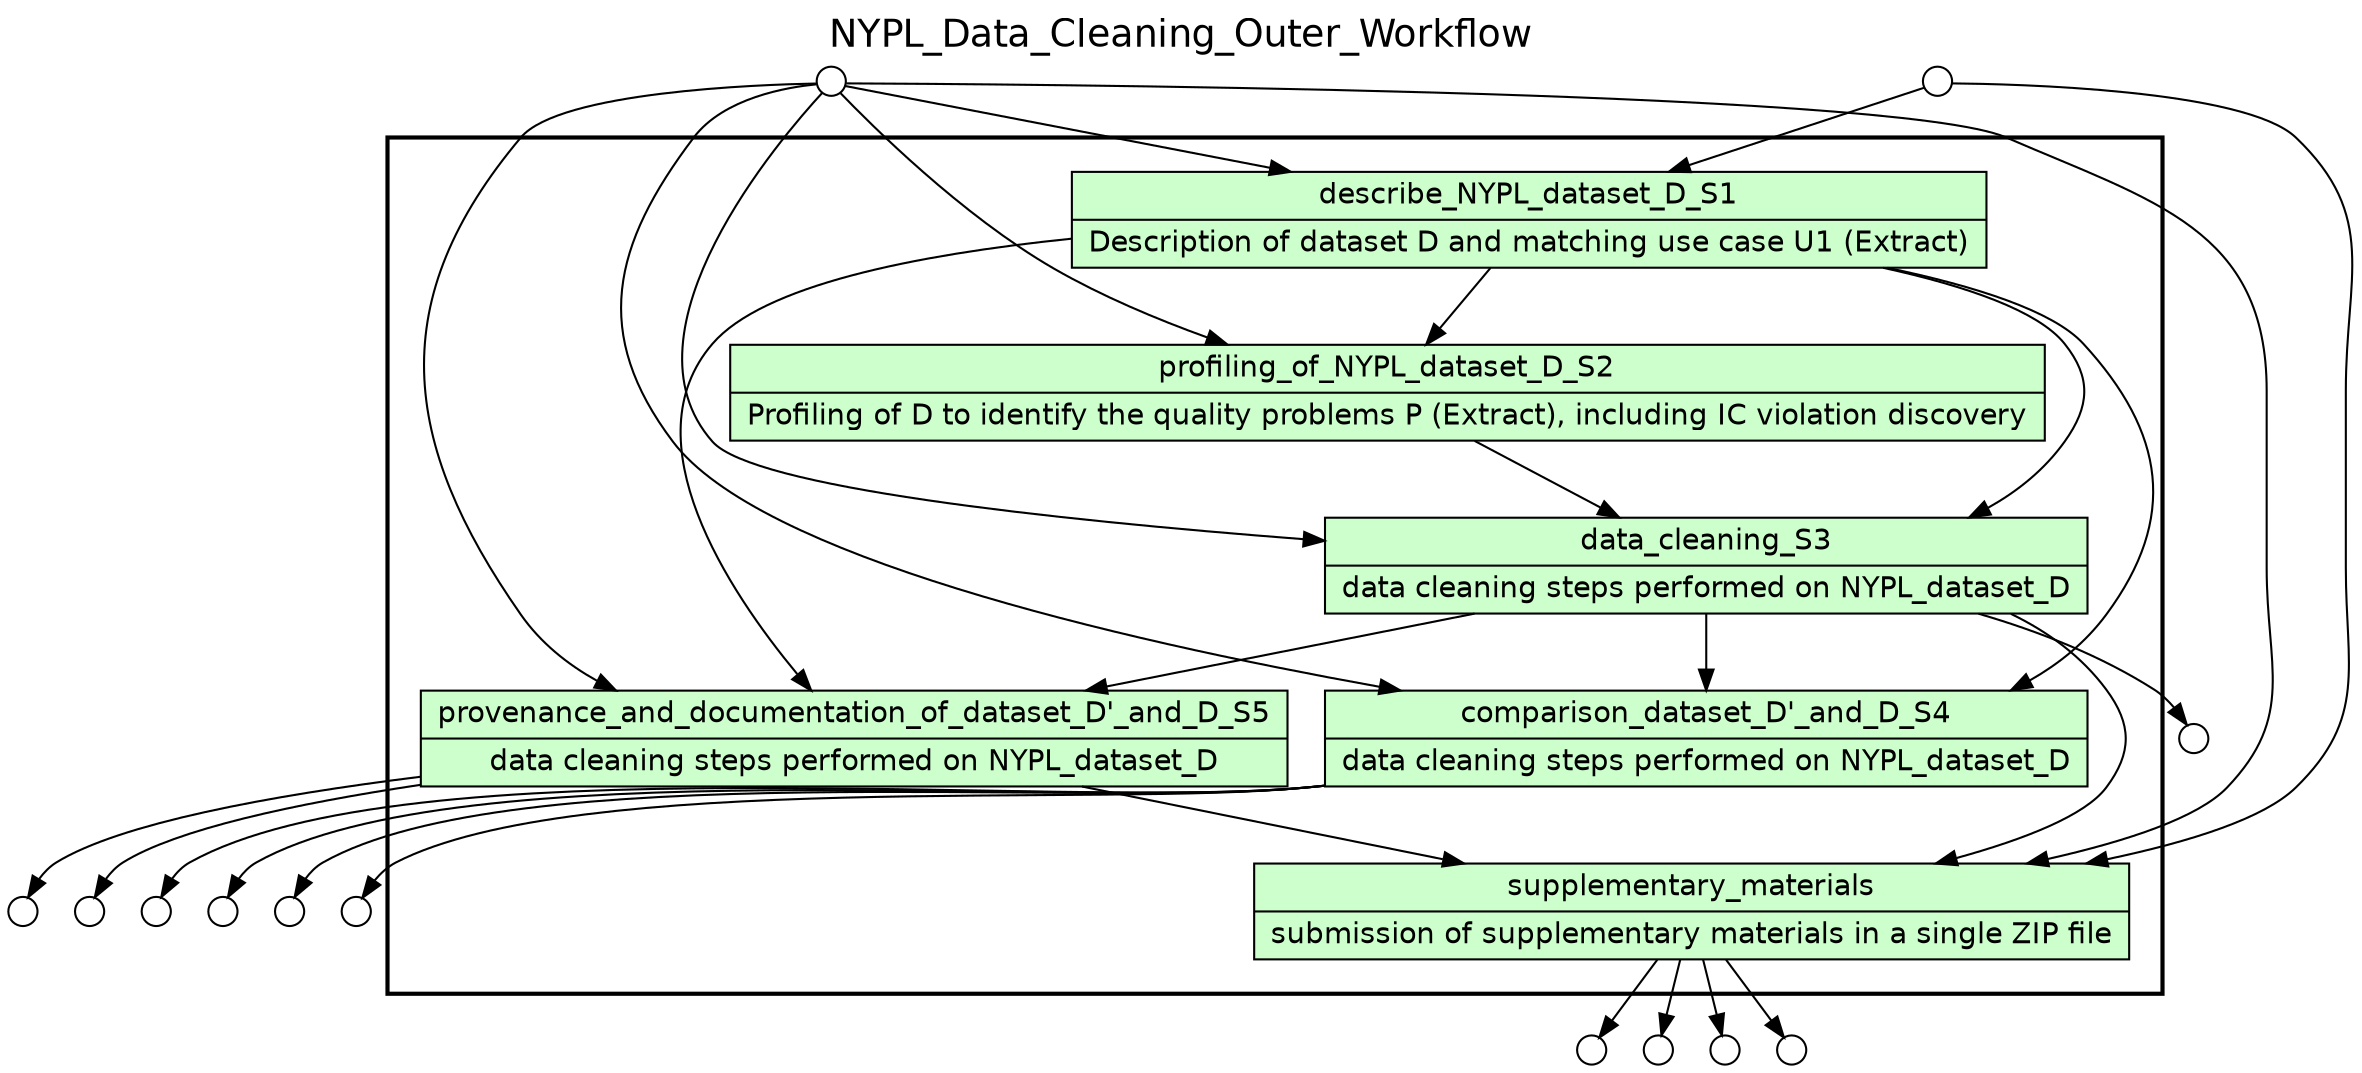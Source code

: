
/* Start of top-level graph */
digraph Workflow {
rankdir=TB

/* Title for graph */
fontname=Helvetica; fontsize=18; labelloc=t
label=NYPL_Data_Cleaning_Outer_Workflow

/* Start of double cluster for drawing box around nodes in workflow */
subgraph cluster_workflow_box_outer { label=""; color=black; penwidth=2
subgraph cluster_workflow_box_inner { label=""; penwidth=0

/* Style for nodes representing atomic programs in workflow */
node[shape=box style=filled fillcolor="#CCFFCC" peripheries=1 fontname=Helvetica]

/* Nodes representing atomic programs in workflow */
describe_NYPL_dataset_D_S1 [shape=record rankdir=LR label="{<f0> describe_NYPL_dataset_D_S1 |<f1> Description of dataset D and matching use case U1 (Extract)}"];
profiling_of_NYPL_dataset_D_S2 [shape=record rankdir=LR label="{<f0> profiling_of_NYPL_dataset_D_S2 |<f1> Profiling of D to identify the quality problems P (Extract), including IC violation discovery}"];
data_cleaning_S3 [shape=record rankdir=LR label="{<f0> data_cleaning_S3 |<f1> data cleaning steps performed on NYPL_dataset_D}"];
"comparison_dataset_D'_and_D_S4" [shape=record rankdir=LR label="{<f0> comparison_dataset_D'_and_D_S4 |<f1> data cleaning steps performed on NYPL_dataset_D}"];
"provenance_and_documentation_of_dataset_D'_and_D_S5" [shape=record rankdir=LR label="{<f0> provenance_and_documentation_of_dataset_D'_and_D_S5 |<f1> data cleaning steps performed on NYPL_dataset_D}"];
supplementary_materials [shape=record rankdir=LR label="{<f0> supplementary_materials |<f1> submission of supplementary materials in a single ZIP file}"];

/* Style for edges representing channels between programs in workflow */
edge[fontname=Helvetica]

/* Edges representing channels between programs in workflow */
"provenance_and_documentation_of_dataset_D'_and_D_S5" -> supplementary_materials [label=""]
data_cleaning_S3 -> "comparison_dataset_D'_and_D_S4" [label=""]
data_cleaning_S3 -> "provenance_and_documentation_of_dataset_D'_and_D_S5" [label=""]
data_cleaning_S3 -> supplementary_materials [label=""]
describe_NYPL_dataset_D_S1 -> profiling_of_NYPL_dataset_D_S2 [label=""]
describe_NYPL_dataset_D_S1 -> data_cleaning_S3 [label=""]
profiling_of_NYPL_dataset_D_S2 -> data_cleaning_S3 [label=""]
describe_NYPL_dataset_D_S1 -> "comparison_dataset_D'_and_D_S4" [label=""]
describe_NYPL_dataset_D_S1 -> "provenance_and_documentation_of_dataset_D'_and_D_S5" [label=""]

/* End of double cluster for drawing box around nodes in workflow */
}}

/* Style for nodes representing workflow input ports */
node[shape=circle style=filled fillcolor="#FFFFFF" peripheries=1 fontname=Helvetica width=0.2]

/* Nodes representing workflow input ports */
NYPL_dataset_D_input_port [label=""]
NYPL_use_case_U1_input_port [label=""]

/* Style for nodes representing workflow output ports */
node[shape=circle style=filled fillcolor="#FFFFFF" peripheries=1 fontname=Helvetica width=0.2]

/* Nodes representing workflow output ports */
comparison_summary_table_output_port [label=""]
comparison_summary_table_columns_changed_count_output_port [label=""]
comparison_summary_table_cells_per_column_changed_count_output_port [label=""]
comparison_summary_table_IC_enforced_changed_count_output_port [label=""]
overall_outer_workflow_output_port [label=""]
overall_inner_workflow_output_port [label=""]
"cleaned_NYPL_dataset_D'_output_port" [label=""]
in_ZIP_workflow_model_output_port [label=""]
in_ZIP_operation_history_output_port [label=""]
queries_output_port [label=""]
url_box_folder_link_output_port [label=""]

/* Style for edges representing channels between programs and workflow input ports */
edge[fontname=Helvetica]

/* Edges representing channels between programs and workflow input ports */
NYPL_dataset_D_input_port -> describe_NYPL_dataset_D_S1 [label=""]
NYPL_dataset_D_input_port -> profiling_of_NYPL_dataset_D_S2 [label=""]
NYPL_dataset_D_input_port -> data_cleaning_S3 [label=""]
NYPL_dataset_D_input_port -> "comparison_dataset_D'_and_D_S4" [label=""]
NYPL_dataset_D_input_port -> "provenance_and_documentation_of_dataset_D'_and_D_S5" [label=""]
NYPL_dataset_D_input_port -> supplementary_materials [label=""]
NYPL_use_case_U1_input_port -> describe_NYPL_dataset_D_S1 [label=""]
NYPL_use_case_U1_input_port -> supplementary_materials [label=""]

/* Style for edges representing channels between programs and workflow output ports */
edge[fontname=Helvetica]

/* Edges representing channels between programs and workflow output ports */
"comparison_dataset_D'_and_D_S4" -> comparison_summary_table_output_port [label=""]
"comparison_dataset_D'_and_D_S4" -> comparison_summary_table_columns_changed_count_output_port [label=""]
"comparison_dataset_D'_and_D_S4" -> comparison_summary_table_cells_per_column_changed_count_output_port [label=""]
"comparison_dataset_D'_and_D_S4" -> comparison_summary_table_IC_enforced_changed_count_output_port [label=""]
"provenance_and_documentation_of_dataset_D'_and_D_S5" -> overall_outer_workflow_output_port [label=""]
"provenance_and_documentation_of_dataset_D'_and_D_S5" -> overall_inner_workflow_output_port [label=""]
data_cleaning_S3 -> "cleaned_NYPL_dataset_D'_output_port" [label=""]
supplementary_materials -> in_ZIP_workflow_model_output_port [label=""]
supplementary_materials -> in_ZIP_operation_history_output_port [label=""]
supplementary_materials -> queries_output_port [label=""]
supplementary_materials -> url_box_folder_link_output_port [label=""]

/* End of top-level graph */
}
